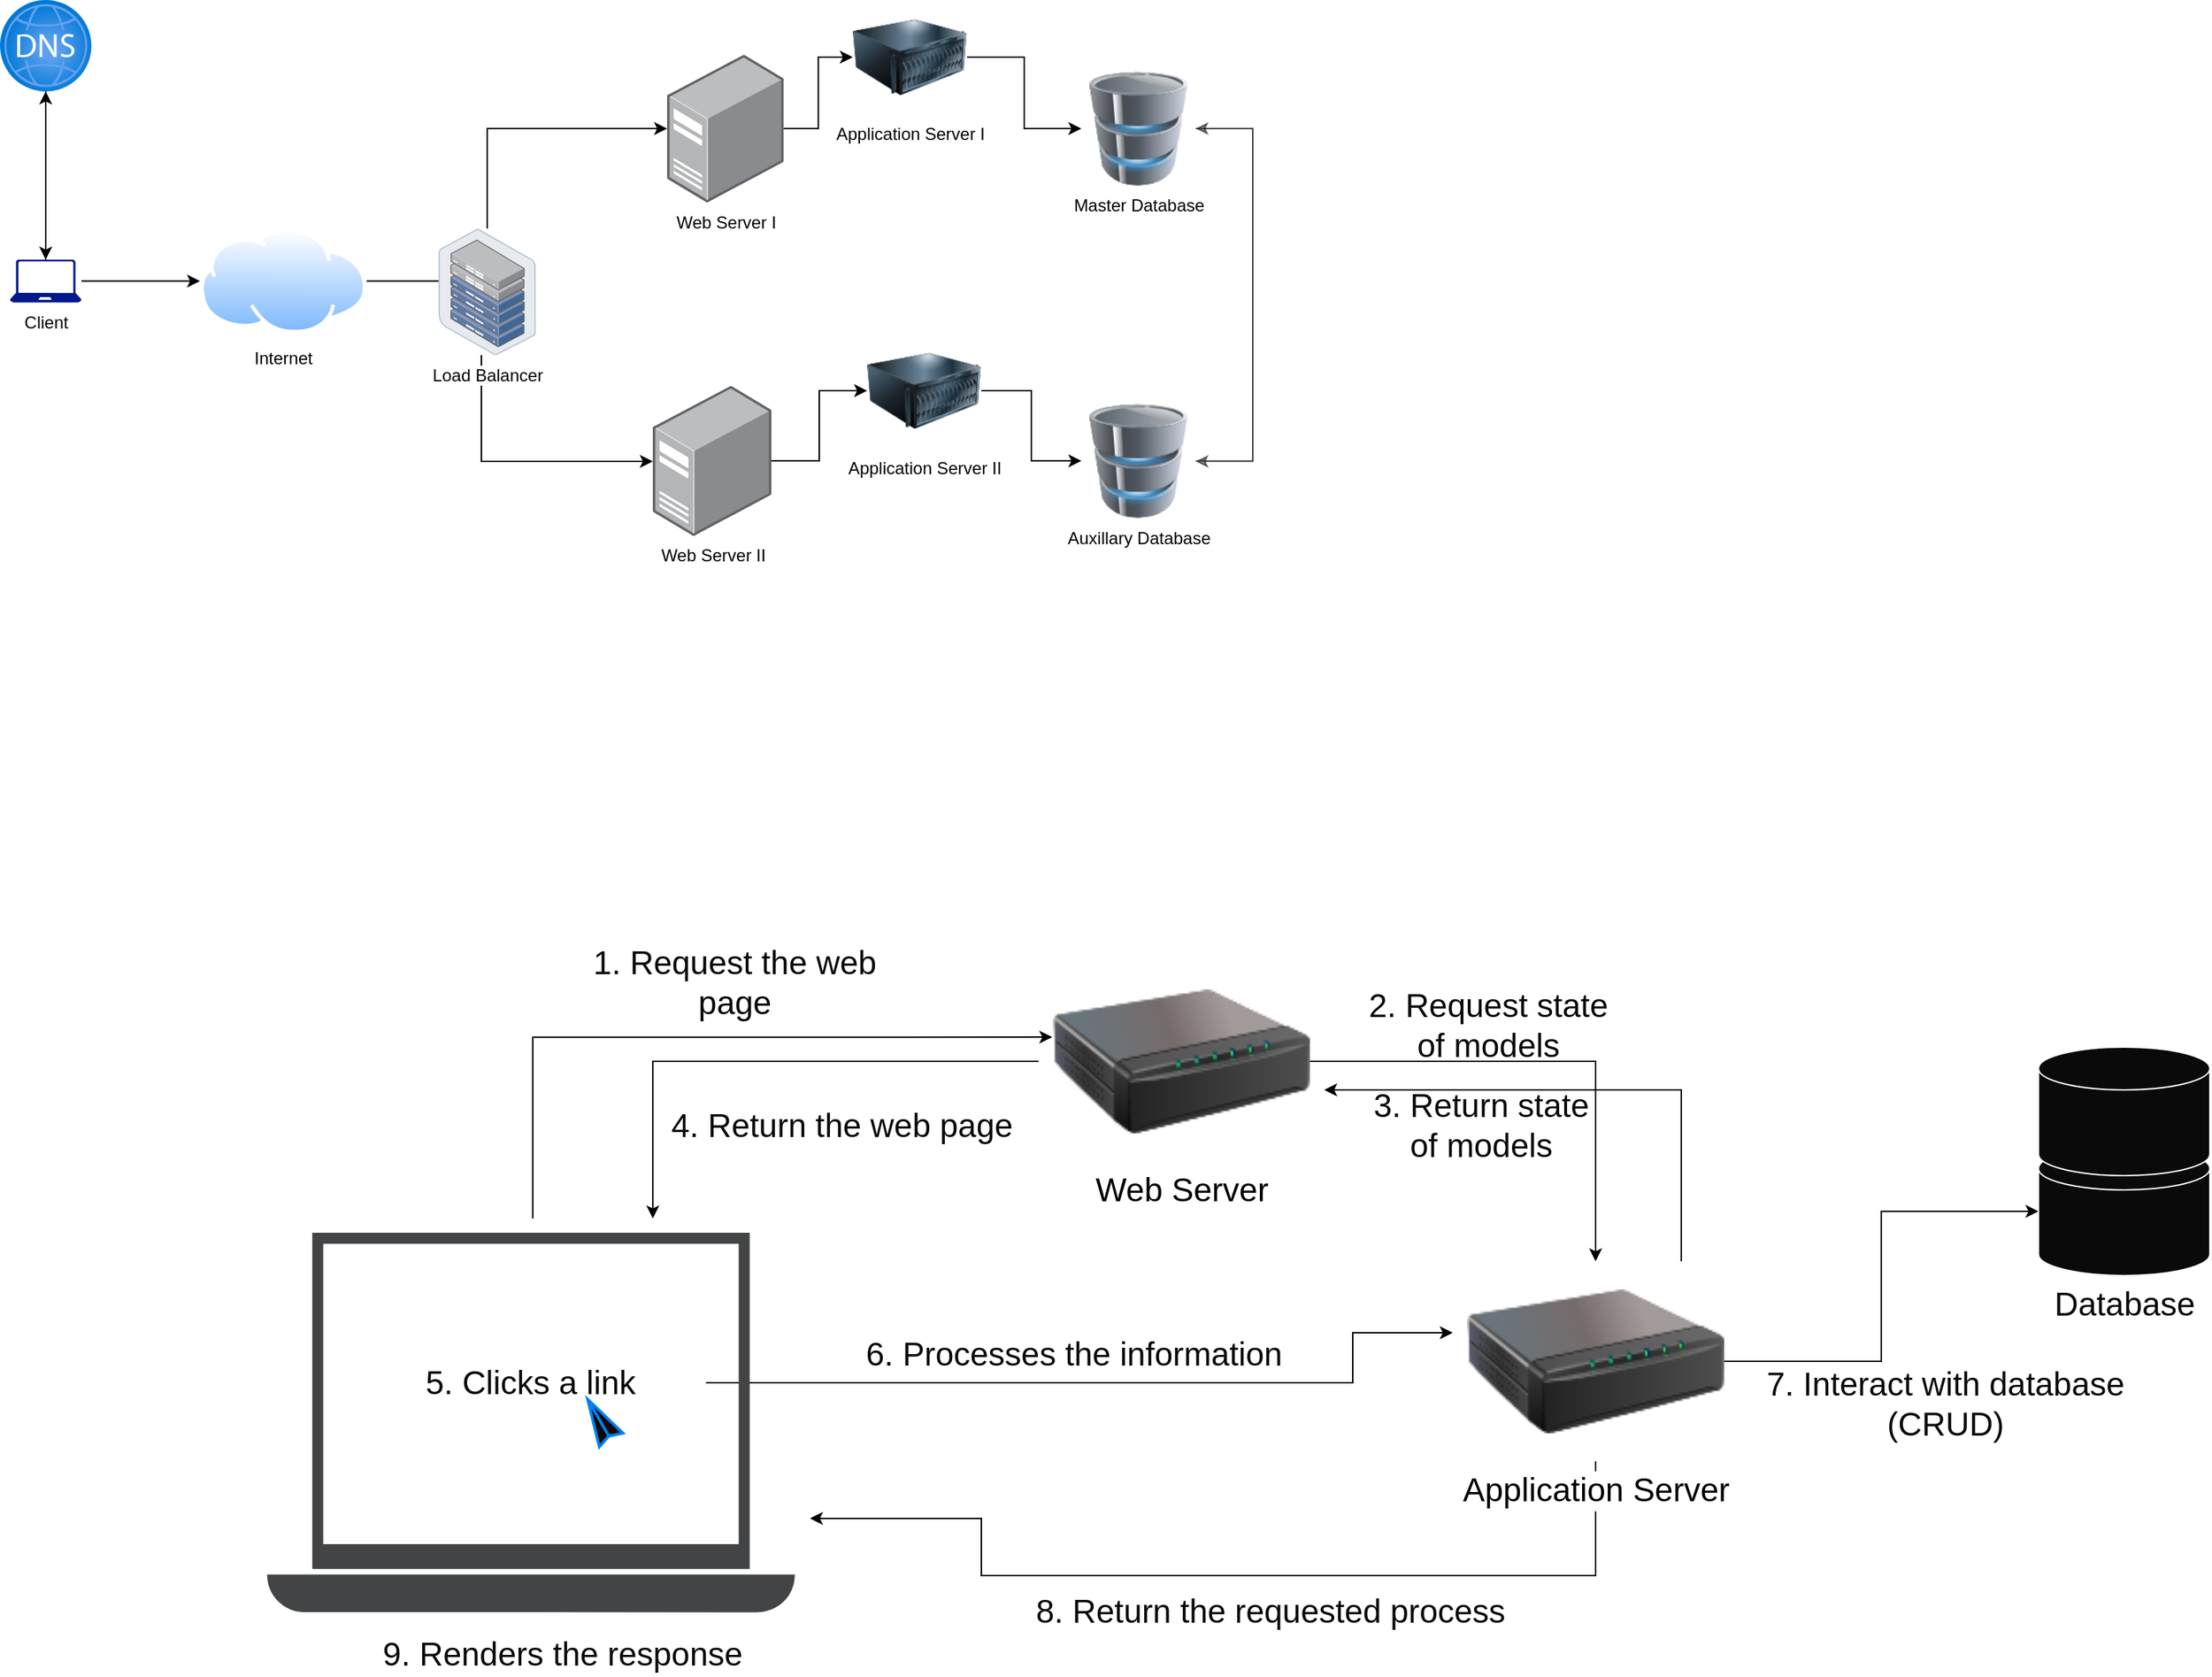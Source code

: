 <mxfile version="20.8.13" type="github">
  <diagram name="Page-1" id="YX8dFN5f9W4-FjAZ-q6s">
    <mxGraphModel dx="2933" dy="1543" grid="1" gridSize="10" guides="1" tooltips="1" connect="1" arrows="1" fold="1" page="1" pageScale="1" pageWidth="850" pageHeight="1100" math="0" shadow="0">
      <root>
        <mxCell id="0" />
        <mxCell id="1" parent="0" />
        <mxCell id="Pj1hS8cPtBdEtpkEWD-_-93" style="edgeStyle=orthogonalEdgeStyle;rounded=0;orthogonalLoop=1;jettySize=auto;html=1;entryX=0.5;entryY=0;entryDx=0;entryDy=0;entryPerimeter=0;" edge="1" parent="1" source="Pj1hS8cPtBdEtpkEWD-_-94" target="Pj1hS8cPtBdEtpkEWD-_-99">
          <mxGeometry relative="1" as="geometry" />
        </mxCell>
        <mxCell id="Pj1hS8cPtBdEtpkEWD-_-94" value="" style="aspect=fixed;html=1;points=[];align=center;image;fontSize=12;image=img/lib/azure2/networking/DNS_Zones.svg;" vertex="1" parent="1">
          <mxGeometry x="123" y="37" width="64" height="64" as="geometry" />
        </mxCell>
        <mxCell id="Pj1hS8cPtBdEtpkEWD-_-95" style="edgeStyle=orthogonalEdgeStyle;rounded=0;orthogonalLoop=1;jettySize=auto;html=1;entryX=0.147;entryY=0.415;entryDx=0;entryDy=0;entryPerimeter=0;" edge="1" parent="1" source="Pj1hS8cPtBdEtpkEWD-_-96" target="Pj1hS8cPtBdEtpkEWD-_-106">
          <mxGeometry relative="1" as="geometry" />
        </mxCell>
        <mxCell id="Pj1hS8cPtBdEtpkEWD-_-96" value="Internet" style="aspect=fixed;perimeter=ellipsePerimeter;html=1;align=center;shadow=0;dashed=0;spacingTop=3;image;image=img/lib/active_directory/internet_cloud.svg;" vertex="1" parent="1">
          <mxGeometry x="263" y="197" width="116.67" height="73.5" as="geometry" />
        </mxCell>
        <mxCell id="Pj1hS8cPtBdEtpkEWD-_-97" style="edgeStyle=orthogonalEdgeStyle;rounded=0;orthogonalLoop=1;jettySize=auto;html=1;" edge="1" parent="1" source="Pj1hS8cPtBdEtpkEWD-_-99" target="Pj1hS8cPtBdEtpkEWD-_-94">
          <mxGeometry relative="1" as="geometry" />
        </mxCell>
        <mxCell id="Pj1hS8cPtBdEtpkEWD-_-98" style="edgeStyle=orthogonalEdgeStyle;rounded=0;orthogonalLoop=1;jettySize=auto;html=1;entryX=0;entryY=0.5;entryDx=0;entryDy=0;" edge="1" parent="1" source="Pj1hS8cPtBdEtpkEWD-_-99" target="Pj1hS8cPtBdEtpkEWD-_-96">
          <mxGeometry relative="1" as="geometry" />
        </mxCell>
        <mxCell id="Pj1hS8cPtBdEtpkEWD-_-99" value="Client" style="sketch=0;aspect=fixed;pointerEvents=1;shadow=0;dashed=0;html=1;strokeColor=none;labelPosition=center;verticalLabelPosition=bottom;verticalAlign=top;align=center;fillColor=#00188D;shape=mxgraph.azure.laptop" vertex="1" parent="1">
          <mxGeometry x="130" y="218.75" width="50" height="30" as="geometry" />
        </mxCell>
        <mxCell id="Pj1hS8cPtBdEtpkEWD-_-100" style="edgeStyle=orthogonalEdgeStyle;rounded=0;orthogonalLoop=1;jettySize=auto;html=1;" edge="1" parent="1" source="Pj1hS8cPtBdEtpkEWD-_-101" target="Pj1hS8cPtBdEtpkEWD-_-108">
          <mxGeometry relative="1" as="geometry" />
        </mxCell>
        <mxCell id="Pj1hS8cPtBdEtpkEWD-_-101" value="Web Server I" style="points=[];aspect=fixed;html=1;align=center;shadow=0;dashed=0;image;image=img/lib/allied_telesis/computer_and_terminals/Server_Desktop.svg;" vertex="1" parent="1">
          <mxGeometry x="590" y="75.25" width="81.65" height="103.5" as="geometry" />
        </mxCell>
        <mxCell id="Pj1hS8cPtBdEtpkEWD-_-102" style="edgeStyle=orthogonalEdgeStyle;rounded=0;orthogonalLoop=1;jettySize=auto;html=1;" edge="1" parent="1" source="Pj1hS8cPtBdEtpkEWD-_-103" target="Pj1hS8cPtBdEtpkEWD-_-110">
          <mxGeometry relative="1" as="geometry" />
        </mxCell>
        <mxCell id="Pj1hS8cPtBdEtpkEWD-_-103" value="Web Server II" style="points=[];aspect=fixed;html=1;align=center;shadow=0;dashed=0;image;image=img/lib/allied_telesis/computer_and_terminals/Server_Desktop.svg;" vertex="1" parent="1">
          <mxGeometry x="580" y="307" width="83.03" height="105.25" as="geometry" />
        </mxCell>
        <mxCell id="Pj1hS8cPtBdEtpkEWD-_-104" style="edgeStyle=orthogonalEdgeStyle;rounded=0;orthogonalLoop=1;jettySize=auto;html=1;" edge="1" parent="1" source="Pj1hS8cPtBdEtpkEWD-_-106" target="Pj1hS8cPtBdEtpkEWD-_-101">
          <mxGeometry relative="1" as="geometry">
            <Array as="points">
              <mxPoint x="464" y="127" />
            </Array>
          </mxGeometry>
        </mxCell>
        <mxCell id="Pj1hS8cPtBdEtpkEWD-_-105" style="edgeStyle=orthogonalEdgeStyle;rounded=0;orthogonalLoop=1;jettySize=auto;html=1;" edge="1" parent="1" source="Pj1hS8cPtBdEtpkEWD-_-106" target="Pj1hS8cPtBdEtpkEWD-_-103">
          <mxGeometry relative="1" as="geometry">
            <Array as="points">
              <mxPoint x="460" y="360" />
            </Array>
          </mxGeometry>
        </mxCell>
        <mxCell id="Pj1hS8cPtBdEtpkEWD-_-106" value="Load Balancer" style="points=[];aspect=fixed;html=1;align=center;shadow=0;dashed=0;image;image=img/lib/allied_telesis/storage/Datacenter_Server_Half_Rack_ToR.svg;" vertex="1" parent="1">
          <mxGeometry x="430" y="197" width="68.2" height="88.61" as="geometry" />
        </mxCell>
        <mxCell id="Pj1hS8cPtBdEtpkEWD-_-107" style="edgeStyle=orthogonalEdgeStyle;rounded=0;orthogonalLoop=1;jettySize=auto;html=1;" edge="1" parent="1" source="Pj1hS8cPtBdEtpkEWD-_-108" target="Pj1hS8cPtBdEtpkEWD-_-112">
          <mxGeometry relative="1" as="geometry" />
        </mxCell>
        <mxCell id="Pj1hS8cPtBdEtpkEWD-_-108" value="Application Server I" style="image;html=1;image=img/lib/clip_art/computers/Server_128x128.png" vertex="1" parent="1">
          <mxGeometry x="720" y="37" width="80" height="80" as="geometry" />
        </mxCell>
        <mxCell id="Pj1hS8cPtBdEtpkEWD-_-109" style="edgeStyle=orthogonalEdgeStyle;rounded=0;orthogonalLoop=1;jettySize=auto;html=1;entryX=0;entryY=0.5;entryDx=0;entryDy=0;" edge="1" parent="1" source="Pj1hS8cPtBdEtpkEWD-_-110" target="Pj1hS8cPtBdEtpkEWD-_-114">
          <mxGeometry relative="1" as="geometry" />
        </mxCell>
        <mxCell id="Pj1hS8cPtBdEtpkEWD-_-110" value="Application Server II" style="image;html=1;image=img/lib/clip_art/computers/Server_128x128.png" vertex="1" parent="1">
          <mxGeometry x="730" y="270.5" width="80" height="80" as="geometry" />
        </mxCell>
        <mxCell id="Pj1hS8cPtBdEtpkEWD-_-111" style="edgeStyle=orthogonalEdgeStyle;rounded=0;orthogonalLoop=1;jettySize=auto;html=1;opacity=50;" edge="1" parent="1" source="Pj1hS8cPtBdEtpkEWD-_-112" target="Pj1hS8cPtBdEtpkEWD-_-114">
          <mxGeometry relative="1" as="geometry">
            <Array as="points">
              <mxPoint x="1000" y="127" />
              <mxPoint x="1000" y="360" />
            </Array>
          </mxGeometry>
        </mxCell>
        <mxCell id="Pj1hS8cPtBdEtpkEWD-_-112" value="Master Database" style="image;html=1;image=img/lib/clip_art/computers/Database_128x128.png" vertex="1" parent="1">
          <mxGeometry x="880" y="87" width="80" height="80" as="geometry" />
        </mxCell>
        <mxCell id="Pj1hS8cPtBdEtpkEWD-_-113" style="edgeStyle=orthogonalEdgeStyle;rounded=0;orthogonalLoop=1;jettySize=auto;html=1;opacity=50;" edge="1" parent="1" source="Pj1hS8cPtBdEtpkEWD-_-114" target="Pj1hS8cPtBdEtpkEWD-_-112">
          <mxGeometry relative="1" as="geometry">
            <Array as="points">
              <mxPoint x="1000" y="360" />
              <mxPoint x="1000" y="127" />
            </Array>
          </mxGeometry>
        </mxCell>
        <mxCell id="Pj1hS8cPtBdEtpkEWD-_-114" value="Auxillary Database" style="image;html=1;image=img/lib/clip_art/computers/Database_128x128.png" vertex="1" parent="1">
          <mxGeometry x="880" y="319.63" width="80" height="80" as="geometry" />
        </mxCell>
        <mxCell id="Pj1hS8cPtBdEtpkEWD-_-115" style="edgeStyle=orthogonalEdgeStyle;rounded=0;orthogonalLoop=1;jettySize=auto;html=1;fontSize=23;fontColor=#0A0A0A;startArrow=none;" edge="1" parent="1" source="Pj1hS8cPtBdEtpkEWD-_-134">
          <mxGeometry relative="1" as="geometry">
            <mxPoint x="1140" y="970.0" as="targetPoint" />
            <Array as="points">
              <mxPoint x="1070" y="1005" />
              <mxPoint x="1070" y="970" />
            </Array>
          </mxGeometry>
        </mxCell>
        <mxCell id="Pj1hS8cPtBdEtpkEWD-_-116" value="" style="sketch=0;pointerEvents=1;shadow=0;dashed=0;html=1;strokeColor=none;fillColor=#434445;aspect=fixed;labelPosition=center;verticalLabelPosition=bottom;verticalAlign=top;align=center;outlineConnect=0;shape=mxgraph.vvd.laptop;" vertex="1" parent="1">
          <mxGeometry x="310" y="900" width="369.44" height="266" as="geometry" />
        </mxCell>
        <mxCell id="Pj1hS8cPtBdEtpkEWD-_-117" style="edgeStyle=orthogonalEdgeStyle;rounded=0;orthogonalLoop=1;jettySize=auto;html=1;fontSize=23;fontColor=#0A0A0A;entryX=-0.002;entryY=0.379;entryDx=0;entryDy=0;entryPerimeter=0;" edge="1" parent="1" target="Pj1hS8cPtBdEtpkEWD-_-121">
          <mxGeometry relative="1" as="geometry">
            <mxPoint x="496" y="890" as="sourcePoint" />
            <mxPoint x="810" y="720" as="targetPoint" />
            <Array as="points">
              <mxPoint x="496" y="763" />
            </Array>
          </mxGeometry>
        </mxCell>
        <mxCell id="Pj1hS8cPtBdEtpkEWD-_-118" value="" style="shape=image;html=1;verticalAlign=top;verticalLabelPosition=bottom;labelBackgroundColor=#ffffff;imageAspect=0;aspect=fixed;image=https://cdn1.iconfinder.com/data/icons/seo-and-web-development-6/32/Web_website_favorite_site_star-128.png" vertex="1" parent="1">
          <mxGeometry x="386" y="910" width="220" height="220" as="geometry" />
        </mxCell>
        <mxCell id="Pj1hS8cPtBdEtpkEWD-_-119" style="edgeStyle=orthogonalEdgeStyle;rounded=0;orthogonalLoop=1;jettySize=auto;html=1;fontSize=23;fontColor=#0A0A0A;" edge="1" parent="1">
          <mxGeometry relative="1" as="geometry">
            <mxPoint x="580.0" y="890" as="targetPoint" />
            <mxPoint x="850" y="780" as="sourcePoint" />
            <Array as="points">
              <mxPoint x="580" y="780" />
            </Array>
          </mxGeometry>
        </mxCell>
        <mxCell id="Pj1hS8cPtBdEtpkEWD-_-120" style="edgeStyle=orthogonalEdgeStyle;rounded=0;orthogonalLoop=1;jettySize=auto;html=1;fontSize=23;fontColor=#0A0A0A;" edge="1" parent="1" source="Pj1hS8cPtBdEtpkEWD-_-121" target="Pj1hS8cPtBdEtpkEWD-_-125">
          <mxGeometry relative="1" as="geometry" />
        </mxCell>
        <mxCell id="Pj1hS8cPtBdEtpkEWD-_-121" value="&lt;font style=&quot;font-size: 23px;&quot;&gt;Web Server&lt;/font&gt;" style="image;html=1;image=img/lib/clip_art/networking/Print_Server_128x128.png" vertex="1" parent="1">
          <mxGeometry x="860" y="710" width="180" height="140" as="geometry" />
        </mxCell>
        <mxCell id="Pj1hS8cPtBdEtpkEWD-_-122" style="edgeStyle=orthogonalEdgeStyle;rounded=0;orthogonalLoop=1;jettySize=auto;html=1;fontSize=23;fontColor=#0A0A0A;" edge="1" parent="1" source="Pj1hS8cPtBdEtpkEWD-_-125">
          <mxGeometry relative="1" as="geometry">
            <mxPoint x="690" y="1100.0" as="targetPoint" />
            <Array as="points">
              <mxPoint x="1240" y="1140" />
              <mxPoint x="810" y="1140" />
              <mxPoint x="810" y="1100" />
            </Array>
          </mxGeometry>
        </mxCell>
        <mxCell id="Pj1hS8cPtBdEtpkEWD-_-123" style="edgeStyle=orthogonalEdgeStyle;rounded=0;orthogonalLoop=1;jettySize=auto;html=1;fontSize=23;fontColor=#0A0A0A;" edge="1" parent="1" source="Pj1hS8cPtBdEtpkEWD-_-125">
          <mxGeometry relative="1" as="geometry">
            <mxPoint x="1050" y="800" as="targetPoint" />
            <Array as="points">
              <mxPoint x="1300" y="800" />
            </Array>
          </mxGeometry>
        </mxCell>
        <mxCell id="Pj1hS8cPtBdEtpkEWD-_-124" style="edgeStyle=orthogonalEdgeStyle;rounded=0;orthogonalLoop=1;jettySize=auto;html=1;fontSize=23;fontColor=#0A0A0A;" edge="1" parent="1" source="Pj1hS8cPtBdEtpkEWD-_-125" target="Pj1hS8cPtBdEtpkEWD-_-126">
          <mxGeometry relative="1" as="geometry" />
        </mxCell>
        <mxCell id="Pj1hS8cPtBdEtpkEWD-_-125" value="&lt;font style=&quot;font-size: 23px;&quot;&gt;Application Server&lt;/font&gt;" style="image;html=1;image=img/lib/clip_art/networking/Print_Server_128x128.png" vertex="1" parent="1">
          <mxGeometry x="1150" y="920" width="180" height="140" as="geometry" />
        </mxCell>
        <mxCell id="Pj1hS8cPtBdEtpkEWD-_-126" value="" style="shape=cylinder3;whiteSpace=wrap;html=1;boundedLbl=1;backgroundOutline=1;size=15;fillColor=#0A0A0A;strokeColor=#FFFFFF;" vertex="1" parent="1">
          <mxGeometry x="1550" y="840" width="120" height="90" as="geometry" />
        </mxCell>
        <mxCell id="Pj1hS8cPtBdEtpkEWD-_-127" value="" style="shape=cylinder3;whiteSpace=wrap;html=1;boundedLbl=1;backgroundOutline=1;size=15;fillColor=#0A0A0A;strokeColor=#FFFFFF;" vertex="1" parent="1">
          <mxGeometry x="1550" y="770" width="120" height="90" as="geometry" />
        </mxCell>
        <mxCell id="Pj1hS8cPtBdEtpkEWD-_-128" value="&lt;font style=&quot;font-size: 23px;&quot; color=&quot;#0a0a0a&quot;&gt;Database&lt;/font&gt;" style="text;html=1;align=center;verticalAlign=middle;resizable=0;points=[];autosize=1;strokeColor=none;fillColor=none;fontColor=#FFFFFF;" vertex="1" parent="1">
          <mxGeometry x="1550" y="930" width="120" height="40" as="geometry" />
        </mxCell>
        <mxCell id="Pj1hS8cPtBdEtpkEWD-_-129" value="" style="html=1;verticalLabelPosition=bottom;align=center;labelBackgroundColor=#ffffff;verticalAlign=top;strokeWidth=2;strokeColor=#0080F0;shadow=0;dashed=0;shape=mxgraph.ios7.icons.pointer;fontSize=23;fontColor=#0A0A0A;fillColor=#0A0A0A;rotation=-75;" vertex="1" parent="1">
          <mxGeometry x="530" y="1020" width="30" height="30" as="geometry" />
        </mxCell>
        <mxCell id="Pj1hS8cPtBdEtpkEWD-_-130" value="1. Request the web page" style="text;html=1;strokeColor=none;fillColor=none;align=center;verticalAlign=middle;whiteSpace=wrap;rounded=0;fontSize=23;fontColor=#0A0A0A;" vertex="1" parent="1">
          <mxGeometry x="515" y="710" width="245" height="30" as="geometry" />
        </mxCell>
        <mxCell id="Pj1hS8cPtBdEtpkEWD-_-131" value="2. Request state of models" style="text;html=1;strokeColor=none;fillColor=none;align=center;verticalAlign=middle;whiteSpace=wrap;rounded=0;fontSize=23;fontColor=#0A0A0A;" vertex="1" parent="1">
          <mxGeometry x="1070" y="740" width="190" height="30" as="geometry" />
        </mxCell>
        <mxCell id="Pj1hS8cPtBdEtpkEWD-_-132" value="3. Return state of models" style="text;html=1;strokeColor=none;fillColor=none;align=center;verticalAlign=middle;whiteSpace=wrap;rounded=0;fontSize=23;fontColor=#0A0A0A;" vertex="1" parent="1">
          <mxGeometry x="1080" y="810" width="160" height="30" as="geometry" />
        </mxCell>
        <mxCell id="Pj1hS8cPtBdEtpkEWD-_-133" value="4. Return the web page" style="text;html=1;strokeColor=none;fillColor=none;align=center;verticalAlign=middle;whiteSpace=wrap;rounded=0;fontSize=23;fontColor=#0A0A0A;" vertex="1" parent="1">
          <mxGeometry x="590" y="810" width="245" height="30" as="geometry" />
        </mxCell>
        <mxCell id="Pj1hS8cPtBdEtpkEWD-_-134" value="5. Clicks a link" style="text;html=1;strokeColor=none;fillColor=none;align=center;verticalAlign=middle;whiteSpace=wrap;rounded=0;fontSize=23;fontColor=#0A0A0A;" vertex="1" parent="1">
          <mxGeometry x="372.22" y="990" width="245" height="30" as="geometry" />
        </mxCell>
        <mxCell id="Pj1hS8cPtBdEtpkEWD-_-135" value="6. Processes the information" style="text;html=1;strokeColor=none;fillColor=none;align=center;verticalAlign=middle;whiteSpace=wrap;rounded=0;fontSize=23;fontColor=#0A0A0A;" vertex="1" parent="1">
          <mxGeometry x="720" y="970" width="310" height="30" as="geometry" />
        </mxCell>
        <mxCell id="Pj1hS8cPtBdEtpkEWD-_-136" value="8. Return the requested process" style="text;html=1;strokeColor=none;fillColor=none;align=center;verticalAlign=middle;whiteSpace=wrap;rounded=0;fontSize=23;fontColor=#0A0A0A;" vertex="1" parent="1">
          <mxGeometry x="835" y="1150" width="355" height="30" as="geometry" />
        </mxCell>
        <mxCell id="Pj1hS8cPtBdEtpkEWD-_-137" value="7. Interact with database (CRUD)" style="text;html=1;strokeColor=none;fillColor=none;align=center;verticalAlign=middle;whiteSpace=wrap;rounded=0;fontSize=23;fontColor=#0A0A0A;" vertex="1" parent="1">
          <mxGeometry x="1330" y="1005" width="310" height="30" as="geometry" />
        </mxCell>
        <mxCell id="Pj1hS8cPtBdEtpkEWD-_-138" value="9. Renders the response" style="text;html=1;strokeColor=none;fillColor=none;align=center;verticalAlign=middle;whiteSpace=wrap;rounded=0;fontSize=23;fontColor=#0A0A0A;" vertex="1" parent="1">
          <mxGeometry x="361.65" y="1180" width="310" height="30" as="geometry" />
        </mxCell>
      </root>
    </mxGraphModel>
  </diagram>
</mxfile>
